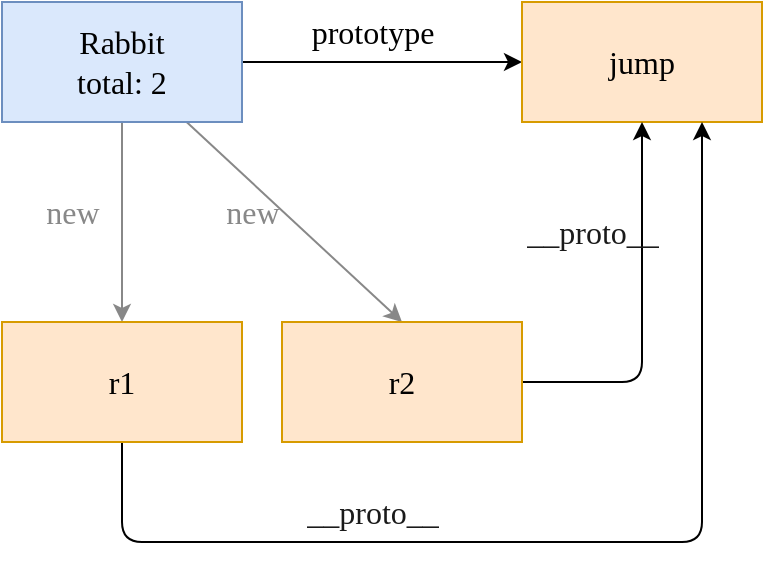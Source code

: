 <mxfile>
    <diagram id="v7UTSRDSsXAHyCbU6Dg1" name="第 1 页">
        <mxGraphModel dx="534" dy="526" grid="1" gridSize="10" guides="1" tooltips="1" connect="1" arrows="1" fold="1" page="1" pageScale="1" pageWidth="1920" pageHeight="1200" math="0" shadow="0">
            <root>
                <mxCell id="0"/>
                <mxCell id="1" parent="0"/>
                <mxCell id="4" style="edgeStyle=none;html=1;entryX=0;entryY=0.5;entryDx=0;entryDy=0;fontFamily=Roboto Mono;fontSize=16;" edge="1" parent="1" source="2" target="3">
                    <mxGeometry relative="1" as="geometry"/>
                </mxCell>
                <mxCell id="8" style="edgeStyle=none;html=1;entryX=0.5;entryY=0;entryDx=0;entryDy=0;fontFamily=Roboto Mono;fontSize=16;fontColor=#888888;strokeColor=#888888;" edge="1" parent="1" source="2" target="6">
                    <mxGeometry relative="1" as="geometry"/>
                </mxCell>
                <mxCell id="9" style="edgeStyle=none;html=1;entryX=0.5;entryY=0;entryDx=0;entryDy=0;fontFamily=Roboto Mono;fontSize=16;fontColor=#888888;strokeColor=#888888;" edge="1" parent="1" source="2" target="7">
                    <mxGeometry relative="1" as="geometry"/>
                </mxCell>
                <mxCell id="2" value="Rabbit&lt;br&gt;total: 2" style="rounded=0;whiteSpace=wrap;html=1;fillColor=#dae8fc;strokeColor=#6c8ebf;fontFamily=Roboto Mono;fontSize=16;" vertex="1" parent="1">
                    <mxGeometry x="60" y="80" width="120" height="60" as="geometry"/>
                </mxCell>
                <mxCell id="3" value="jump" style="rounded=0;whiteSpace=wrap;html=1;fillColor=#ffe6cc;strokeColor=#d79b00;fontFamily=Roboto Mono;fontSize=16;" vertex="1" parent="1">
                    <mxGeometry x="320" y="80" width="120" height="60" as="geometry"/>
                </mxCell>
                <mxCell id="5" value="prototype" style="text;html=1;align=center;verticalAlign=middle;resizable=0;points=[];autosize=1;strokeColor=none;fillColor=none;fontSize=16;fontFamily=Roboto Mono;" vertex="1" parent="1">
                    <mxGeometry x="190" y="80" width="110" height="30" as="geometry"/>
                </mxCell>
                <mxCell id="16" style="edgeStyle=orthogonalEdgeStyle;html=1;entryX=0.75;entryY=1;entryDx=0;entryDy=0;strokeColor=#000000;fontFamily=Roboto Mono;fontSize=16;fontColor=#888888;exitX=0.5;exitY=1;exitDx=0;exitDy=0;" edge="1" parent="1" source="6" target="3">
                    <mxGeometry relative="1" as="geometry">
                        <Array as="points">
                            <mxPoint x="120" y="350"/>
                            <mxPoint x="410" y="350"/>
                        </Array>
                    </mxGeometry>
                </mxCell>
                <mxCell id="6" value="r1" style="rounded=0;whiteSpace=wrap;html=1;fillColor=#ffe6cc;strokeColor=#d79b00;fontFamily=Roboto Mono;fontSize=16;" vertex="1" parent="1">
                    <mxGeometry x="60" y="240" width="120" height="60" as="geometry"/>
                </mxCell>
                <mxCell id="15" style="edgeStyle=orthogonalEdgeStyle;html=1;entryX=0.5;entryY=1;entryDx=0;entryDy=0;fontFamily=Roboto Mono;fontSize=16;exitX=1;exitY=0.5;exitDx=0;exitDy=0;" edge="1" parent="1" source="7" target="3">
                    <mxGeometry relative="1" as="geometry"/>
                </mxCell>
                <mxCell id="7" value="r2" style="rounded=0;whiteSpace=wrap;html=1;fillColor=#ffe6cc;strokeColor=#d79b00;fontFamily=Roboto Mono;fontSize=16;" vertex="1" parent="1">
                    <mxGeometry x="200" y="240" width="120" height="60" as="geometry"/>
                </mxCell>
                <mxCell id="10" value="new" style="text;html=1;align=center;verticalAlign=middle;resizable=0;points=[];autosize=1;strokeColor=none;fillColor=none;fontSize=16;fontFamily=Roboto Mono;fontColor=#888888;" vertex="1" parent="1">
                    <mxGeometry x="70" y="170" width="50" height="30" as="geometry"/>
                </mxCell>
                <mxCell id="11" value="new" style="text;html=1;align=center;verticalAlign=middle;resizable=0;points=[];autosize=1;strokeColor=none;fillColor=none;fontSize=16;fontFamily=Roboto Mono;fontColor=#888888;" vertex="1" parent="1">
                    <mxGeometry x="160" y="170" width="50" height="30" as="geometry"/>
                </mxCell>
                <mxCell id="17" value="__proto__" style="text;html=1;align=center;verticalAlign=middle;resizable=0;points=[];autosize=1;strokeColor=none;fillColor=none;fontSize=16;fontFamily=Roboto Mono;fontColor=#1A1A1A;" vertex="1" parent="1">
                    <mxGeometry x="190" y="320" width="110" height="30" as="geometry"/>
                </mxCell>
                <mxCell id="18" value="__proto__" style="text;html=1;align=center;verticalAlign=middle;resizable=0;points=[];autosize=1;strokeColor=none;fillColor=none;fontSize=16;fontFamily=Roboto Mono;fontColor=#1A1A1A;" vertex="1" parent="1">
                    <mxGeometry x="300" y="180" width="110" height="30" as="geometry"/>
                </mxCell>
            </root>
        </mxGraphModel>
    </diagram>
</mxfile>